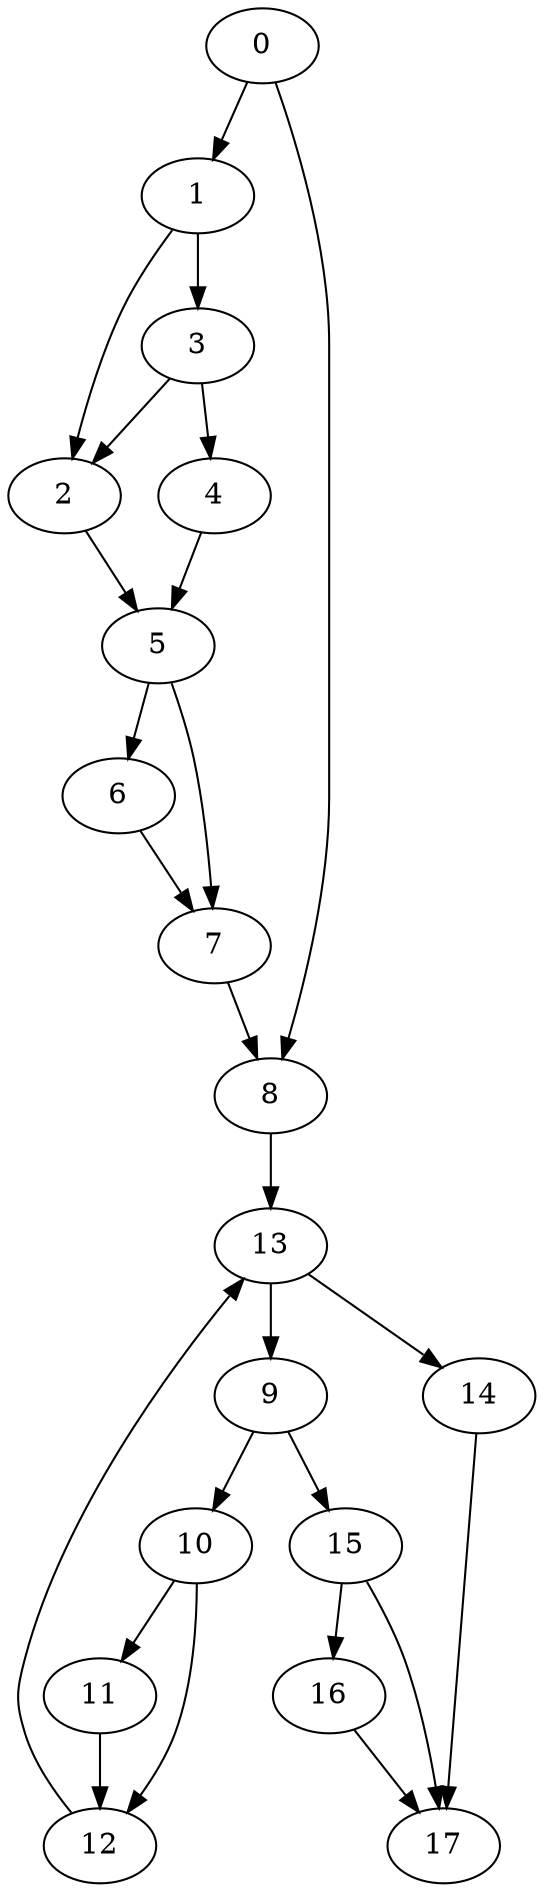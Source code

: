 digraph {
	0
	1
	2
	3
	4
	5
	6
	7
	8
	9
	10
	11
	12
	13
	14
	15
	16
	17
	13 -> 14
	3 -> 4
	4 -> 5
	2 -> 5
	5 -> 7
	6 -> 7
	13 -> 9
	9 -> 10
	10 -> 11
	8 -> 13
	12 -> 13
	0 -> 1
	1 -> 3
	5 -> 6
	10 -> 12
	11 -> 12
	1 -> 2
	3 -> 2
	0 -> 8
	7 -> 8
	9 -> 15
	15 -> 16
	14 -> 17
	15 -> 17
	16 -> 17
}
